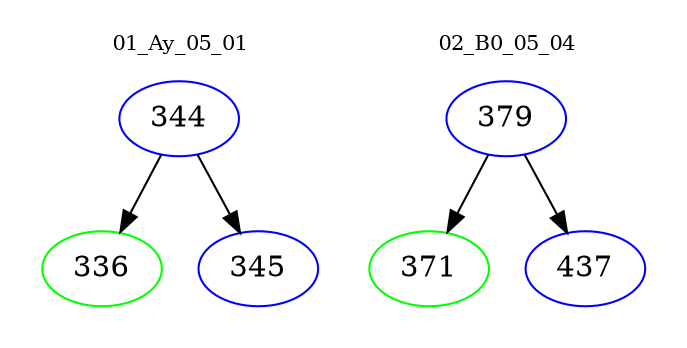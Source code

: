 digraph{
subgraph cluster_0 {
color = white
label = "01_Ay_05_01";
fontsize=10;
T0_344 [label="344", color="blue"]
T0_344 -> T0_336 [color="black"]
T0_336 [label="336", color="green"]
T0_344 -> T0_345 [color="black"]
T0_345 [label="345", color="blue"]
}
subgraph cluster_1 {
color = white
label = "02_B0_05_04";
fontsize=10;
T1_379 [label="379", color="blue"]
T1_379 -> T1_371 [color="black"]
T1_371 [label="371", color="green"]
T1_379 -> T1_437 [color="black"]
T1_437 [label="437", color="blue"]
}
}
